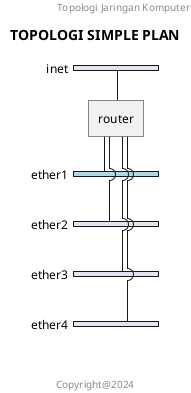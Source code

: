 @startuml
header Topologi Jaringan Komputer
footer Copyright@2024
title TOPOLOGI SIMPLE PLAN
nwdiag {
    inet --router

    network ether1{
        color = "lightblue"
        router [adress = "192.168.88.0/27"]
    }

    network ether2{
        router [adress = "192.168.99.0/29"]
    }

    network ether3{
        router [adress = "192.168.77.0/28"]
    }

    network ether4{
        router [adress = "192.168.66.0/32"]
    }
}